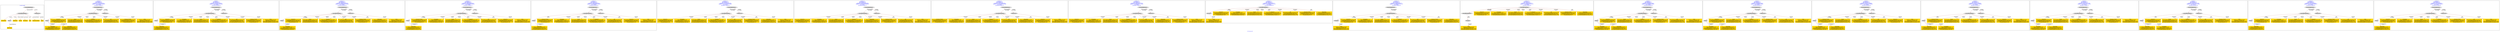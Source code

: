 digraph n0 {
fontcolor="blue"
remincross="true"
label="s22-s-moca.xml"
subgraph cluster_0 {
label="1-correct model"
n2[style="filled",color="white",fillcolor="lightgray",label="CulturalHeritageObject1"];
n3[shape="plaintext",style="filled",fillcolor="gold",label="creationDate"];
n4[style="filled",color="white",fillcolor="lightgray",label="Person1"];
n5[shape="plaintext",style="filled",fillcolor="gold",label="Dimensions"];
n6[shape="plaintext",style="filled",fillcolor="gold",label="Process"];
n7[shape="plaintext",style="filled",fillcolor="gold",label="Provenance"];
n8[shape="plaintext",style="filled",fillcolor="gold",label="title"];
n9[shape="plaintext",style="filled",fillcolor="gold",label="Assension_Number"];
n10[shape="plaintext",style="filled",fillcolor="gold",label="Artist_Name"];
n11[style="filled",color="white",fillcolor="lightgray",label="EuropeanaAggregation1"];
n12[style="filled",color="white",fillcolor="lightgray",label="WebResource1"];
n13[shape="plaintext",style="filled",fillcolor="gold",label="image"];
}
subgraph cluster_1 {
label="candidate 0\nlink coherence:1.0\nnode coherence:1.0\nconfidence:0.5175426943441012\nmapping score:0.6100142314480337\ncost:10.99964\n-precision:0.73-recall:0.73"
n15[style="filled",color="white",fillcolor="lightgray",label="CulturalHeritageObject1"];
n16[style="filled",color="white",fillcolor="lightgray",label="Person1"];
n17[style="filled",color="white",fillcolor="lightgray",label="EuropeanaAggregation1"];
n18[style="filled",color="white",fillcolor="lightgray",label="WebResource1"];
n19[shape="plaintext",style="filled",fillcolor="gold",label="Provenance\n[CulturalHeritageObject,provenance,0.402]\n[CulturalHeritageObject,title,0.266]\n[CulturalHeritageObject,description,0.189]\n[Concept,prefLabel,0.143]"];
n20[shape="plaintext",style="filled",fillcolor="gold",label="Process\n[CulturalHeritageObject,medium,0.742]\n[CulturalHeritageObject,description,0.14]\n[Person,biographicalInformation,0.063]\n[CulturalHeritageObject,provenance,0.055]"];
n21[shape="plaintext",style="filled",fillcolor="gold",label="Dimensions\n[CulturalHeritageObject,extent,0.694]\n[CulturalHeritageObject,accessionNumber,0.136]\n[CulturalHeritageObject,description,0.101]\n[CulturalHeritageObject,medium,0.07]"];
n22[shape="plaintext",style="filled",fillcolor="gold",label="creationDate\n[Person,dateOfDeath,0.46]\n[CulturalHeritageObject,created,0.362]\n[CulturalHeritageObject,provenance,0.119]\n[CulturalHeritageObject,title,0.059]"];
n23[shape="plaintext",style="filled",fillcolor="gold",label="title\n[CulturalHeritageObject,description,0.417]\n[CulturalHeritageObject,title,0.309]\n[Person,biographicalInformation,0.181]\n[CulturalHeritageObject,provenance,0.093]"];
n24[shape="plaintext",style="filled",fillcolor="gold",label="Artist_Name\n[Person,nameOfThePerson,0.419]\n[CulturalHeritageObject,description,0.229]\n[CulturalHeritageObject,title,0.189]\n[CulturalHeritageObject,provenance,0.163]"];
n25[shape="plaintext",style="filled",fillcolor="gold",label="image\n[WebResource,classLink,0.583]\n[Document,classLink,0.329]\n[CulturalHeritageObject,provenance,0.045]\n[CulturalHeritageObject,description,0.042]"];
n26[shape="plaintext",style="filled",fillcolor="gold",label="Assension_Number\n[CulturalHeritageObject,provenance,0.424]\n[CulturalHeritageObject,title,0.236]\n[CulturalHeritageObject,description,0.19]\n[Concept,prefLabel,0.15]"];
}
subgraph cluster_2 {
label="candidate 1\nlink coherence:1.0\nnode coherence:1.0\nconfidence:0.5053564674368412\nmapping score:0.6059521558122803\ncost:10.99964\n-precision:0.82-recall:0.82"
n28[style="filled",color="white",fillcolor="lightgray",label="CulturalHeritageObject1"];
n29[style="filled",color="white",fillcolor="lightgray",label="Person1"];
n30[style="filled",color="white",fillcolor="lightgray",label="EuropeanaAggregation1"];
n31[style="filled",color="white",fillcolor="lightgray",label="WebResource1"];
n32[shape="plaintext",style="filled",fillcolor="gold",label="Provenance\n[CulturalHeritageObject,provenance,0.402]\n[CulturalHeritageObject,title,0.266]\n[CulturalHeritageObject,description,0.189]\n[Concept,prefLabel,0.143]"];
n33[shape="plaintext",style="filled",fillcolor="gold",label="creationDate\n[Person,dateOfDeath,0.46]\n[CulturalHeritageObject,created,0.362]\n[CulturalHeritageObject,provenance,0.119]\n[CulturalHeritageObject,title,0.059]"];
n34[shape="plaintext",style="filled",fillcolor="gold",label="Process\n[CulturalHeritageObject,medium,0.742]\n[CulturalHeritageObject,description,0.14]\n[Person,biographicalInformation,0.063]\n[CulturalHeritageObject,provenance,0.055]"];
n35[shape="plaintext",style="filled",fillcolor="gold",label="Dimensions\n[CulturalHeritageObject,extent,0.694]\n[CulturalHeritageObject,accessionNumber,0.136]\n[CulturalHeritageObject,description,0.101]\n[CulturalHeritageObject,medium,0.07]"];
n36[shape="plaintext",style="filled",fillcolor="gold",label="title\n[CulturalHeritageObject,description,0.417]\n[CulturalHeritageObject,title,0.309]\n[Person,biographicalInformation,0.181]\n[CulturalHeritageObject,provenance,0.093]"];
n37[shape="plaintext",style="filled",fillcolor="gold",label="Artist_Name\n[Person,nameOfThePerson,0.419]\n[CulturalHeritageObject,description,0.229]\n[CulturalHeritageObject,title,0.189]\n[CulturalHeritageObject,provenance,0.163]"];
n38[shape="plaintext",style="filled",fillcolor="gold",label="image\n[WebResource,classLink,0.583]\n[Document,classLink,0.329]\n[CulturalHeritageObject,provenance,0.045]\n[CulturalHeritageObject,description,0.042]"];
n39[shape="plaintext",style="filled",fillcolor="gold",label="Assension_Number\n[CulturalHeritageObject,provenance,0.424]\n[CulturalHeritageObject,title,0.236]\n[CulturalHeritageObject,description,0.19]\n[Concept,prefLabel,0.15]"];
}
subgraph cluster_3 {
label="candidate 10\nlink coherence:1.0\nnode coherence:1.0\nconfidence:0.4888058798292859\nmapping score:0.6004352932764286\ncost:10.99964\n-precision:0.64-recall:0.64"
n41[style="filled",color="white",fillcolor="lightgray",label="CulturalHeritageObject1"];
n42[style="filled",color="white",fillcolor="lightgray",label="Person1"];
n43[style="filled",color="white",fillcolor="lightgray",label="EuropeanaAggregation1"];
n44[style="filled",color="white",fillcolor="lightgray",label="WebResource1"];
n45[shape="plaintext",style="filled",fillcolor="gold",label="Provenance\n[CulturalHeritageObject,provenance,0.402]\n[CulturalHeritageObject,title,0.266]\n[CulturalHeritageObject,description,0.189]\n[Concept,prefLabel,0.143]"];
n46[shape="plaintext",style="filled",fillcolor="gold",label="Process\n[CulturalHeritageObject,medium,0.742]\n[CulturalHeritageObject,description,0.14]\n[Person,biographicalInformation,0.063]\n[CulturalHeritageObject,provenance,0.055]"];
n47[shape="plaintext",style="filled",fillcolor="gold",label="Dimensions\n[CulturalHeritageObject,extent,0.694]\n[CulturalHeritageObject,accessionNumber,0.136]\n[CulturalHeritageObject,description,0.101]\n[CulturalHeritageObject,medium,0.07]"];
n48[shape="plaintext",style="filled",fillcolor="gold",label="creationDate\n[Person,dateOfDeath,0.46]\n[CulturalHeritageObject,created,0.362]\n[CulturalHeritageObject,provenance,0.119]\n[CulturalHeritageObject,title,0.059]"];
n49[shape="plaintext",style="filled",fillcolor="gold",label="title\n[CulturalHeritageObject,description,0.417]\n[CulturalHeritageObject,title,0.309]\n[Person,biographicalInformation,0.181]\n[CulturalHeritageObject,provenance,0.093]"];
n50[shape="plaintext",style="filled",fillcolor="gold",label="image\n[WebResource,classLink,0.583]\n[Document,classLink,0.329]\n[CulturalHeritageObject,provenance,0.045]\n[CulturalHeritageObject,description,0.042]"];
n51[shape="plaintext",style="filled",fillcolor="gold",label="Assension_Number\n[CulturalHeritageObject,provenance,0.424]\n[CulturalHeritageObject,title,0.236]\n[CulturalHeritageObject,description,0.19]\n[Concept,prefLabel,0.15]"];
n52[shape="plaintext",style="filled",fillcolor="gold",label="Artist_Name\n[Person,nameOfThePerson,0.419]\n[CulturalHeritageObject,description,0.229]\n[CulturalHeritageObject,title,0.189]\n[CulturalHeritageObject,provenance,0.163]"];
}
subgraph cluster_4 {
label="candidate 11\nlink coherence:1.0\nnode coherence:1.0\nconfidence:0.4883424903924324\nmapping score:0.6002808301308108\ncost:10.99964\n-precision:0.73-recall:0.73"
n54[style="filled",color="white",fillcolor="lightgray",label="CulturalHeritageObject1"];
n55[style="filled",color="white",fillcolor="lightgray",label="Person1"];
n56[style="filled",color="white",fillcolor="lightgray",label="EuropeanaAggregation1"];
n57[style="filled",color="white",fillcolor="lightgray",label="WebResource1"];
n58[shape="plaintext",style="filled",fillcolor="gold",label="Assension_Number\n[CulturalHeritageObject,provenance,0.424]\n[CulturalHeritageObject,title,0.236]\n[CulturalHeritageObject,description,0.19]\n[Concept,prefLabel,0.15]"];
n59[shape="plaintext",style="filled",fillcolor="gold",label="creationDate\n[Person,dateOfDeath,0.46]\n[CulturalHeritageObject,created,0.362]\n[CulturalHeritageObject,provenance,0.119]\n[CulturalHeritageObject,title,0.059]"];
n60[shape="plaintext",style="filled",fillcolor="gold",label="Process\n[CulturalHeritageObject,medium,0.742]\n[CulturalHeritageObject,description,0.14]\n[Person,biographicalInformation,0.063]\n[CulturalHeritageObject,provenance,0.055]"];
n61[shape="plaintext",style="filled",fillcolor="gold",label="Dimensions\n[CulturalHeritageObject,extent,0.694]\n[CulturalHeritageObject,accessionNumber,0.136]\n[CulturalHeritageObject,description,0.101]\n[CulturalHeritageObject,medium,0.07]"];
n62[shape="plaintext",style="filled",fillcolor="gold",label="title\n[CulturalHeritageObject,description,0.417]\n[CulturalHeritageObject,title,0.309]\n[Person,biographicalInformation,0.181]\n[CulturalHeritageObject,provenance,0.093]"];
n63[shape="plaintext",style="filled",fillcolor="gold",label="Artist_Name\n[Person,nameOfThePerson,0.419]\n[CulturalHeritageObject,description,0.229]\n[CulturalHeritageObject,title,0.189]\n[CulturalHeritageObject,provenance,0.163]"];
n64[shape="plaintext",style="filled",fillcolor="gold",label="image\n[WebResource,classLink,0.583]\n[Document,classLink,0.329]\n[CulturalHeritageObject,provenance,0.045]\n[CulturalHeritageObject,description,0.042]"];
n65[shape="plaintext",style="filled",fillcolor="gold",label="Provenance\n[CulturalHeritageObject,provenance,0.402]\n[CulturalHeritageObject,title,0.266]\n[CulturalHeritageObject,description,0.189]\n[Concept,prefLabel,0.143]"];
}
subgraph cluster_5 {
label="candidate 12\nlink coherence:1.0\nnode coherence:1.0\nconfidence:0.4883424903924324\nmapping score:0.6002808301308108\ncost:10.99978\n-precision:0.64-recall:0.64"
n67[style="filled",color="white",fillcolor="lightgray",label="CulturalHeritageObject1"];
n68[style="filled",color="white",fillcolor="lightgray",label="Person2"];
n69[style="filled",color="white",fillcolor="lightgray",label="EuropeanaAggregation1"];
n70[style="filled",color="white",fillcolor="lightgray",label="WebResource1"];
n71[shape="plaintext",style="filled",fillcolor="gold",label="Assension_Number\n[CulturalHeritageObject,provenance,0.424]\n[CulturalHeritageObject,title,0.236]\n[CulturalHeritageObject,description,0.19]\n[Concept,prefLabel,0.15]"];
n72[shape="plaintext",style="filled",fillcolor="gold",label="creationDate\n[Person,dateOfDeath,0.46]\n[CulturalHeritageObject,created,0.362]\n[CulturalHeritageObject,provenance,0.119]\n[CulturalHeritageObject,title,0.059]"];
n73[shape="plaintext",style="filled",fillcolor="gold",label="Artist_Name\n[Person,nameOfThePerson,0.419]\n[CulturalHeritageObject,description,0.229]\n[CulturalHeritageObject,title,0.189]\n[CulturalHeritageObject,provenance,0.163]"];
n74[shape="plaintext",style="filled",fillcolor="gold",label="Process\n[CulturalHeritageObject,medium,0.742]\n[CulturalHeritageObject,description,0.14]\n[Person,biographicalInformation,0.063]\n[CulturalHeritageObject,provenance,0.055]"];
n75[shape="plaintext",style="filled",fillcolor="gold",label="Dimensions\n[CulturalHeritageObject,extent,0.694]\n[CulturalHeritageObject,accessionNumber,0.136]\n[CulturalHeritageObject,description,0.101]\n[CulturalHeritageObject,medium,0.07]"];
n76[shape="plaintext",style="filled",fillcolor="gold",label="title\n[CulturalHeritageObject,description,0.417]\n[CulturalHeritageObject,title,0.309]\n[Person,biographicalInformation,0.181]\n[CulturalHeritageObject,provenance,0.093]"];
n77[shape="plaintext",style="filled",fillcolor="gold",label="image\n[WebResource,classLink,0.583]\n[Document,classLink,0.329]\n[CulturalHeritageObject,provenance,0.045]\n[CulturalHeritageObject,description,0.042]"];
n78[shape="plaintext",style="filled",fillcolor="gold",label="Provenance\n[CulturalHeritageObject,provenance,0.402]\n[CulturalHeritageObject,title,0.266]\n[CulturalHeritageObject,description,0.189]\n[Concept,prefLabel,0.143]"];
}
subgraph cluster_6 {
label="candidate 13\nlink coherence:1.0\nnode coherence:1.0\nconfidence:0.4766196529220259\nmapping score:0.6172065509740087\ncost:9.99978\n-precision:0.7-recall:0.64"
n80[style="filled",color="white",fillcolor="lightgray",label="EuropeanaAggregation1"];
n81[style="filled",color="white",fillcolor="lightgray",label="CulturalHeritageObject1"];
n82[style="filled",color="white",fillcolor="lightgray",label="WebResource1"];
n83[shape="plaintext",style="filled",fillcolor="gold",label="Provenance\n[CulturalHeritageObject,provenance,0.402]\n[CulturalHeritageObject,title,0.266]\n[CulturalHeritageObject,description,0.189]\n[Concept,prefLabel,0.143]"];
n84[shape="plaintext",style="filled",fillcolor="gold",label="creationDate\n[Person,dateOfDeath,0.46]\n[CulturalHeritageObject,created,0.362]\n[CulturalHeritageObject,provenance,0.119]\n[CulturalHeritageObject,title,0.059]"];
n85[shape="plaintext",style="filled",fillcolor="gold",label="Process\n[CulturalHeritageObject,medium,0.742]\n[CulturalHeritageObject,description,0.14]\n[Person,biographicalInformation,0.063]\n[CulturalHeritageObject,provenance,0.055]"];
n86[shape="plaintext",style="filled",fillcolor="gold",label="Dimensions\n[CulturalHeritageObject,extent,0.694]\n[CulturalHeritageObject,accessionNumber,0.136]\n[CulturalHeritageObject,description,0.101]\n[CulturalHeritageObject,medium,0.07]"];
n87[shape="plaintext",style="filled",fillcolor="gold",label="title\n[CulturalHeritageObject,description,0.417]\n[CulturalHeritageObject,title,0.309]\n[Person,biographicalInformation,0.181]\n[CulturalHeritageObject,provenance,0.093]"];
n88[shape="plaintext",style="filled",fillcolor="gold",label="image\n[WebResource,classLink,0.583]\n[Document,classLink,0.329]\n[CulturalHeritageObject,provenance,0.045]\n[CulturalHeritageObject,description,0.042]"];
n89[shape="plaintext",style="filled",fillcolor="gold",label="Assension_Number\n[CulturalHeritageObject,provenance,0.424]\n[CulturalHeritageObject,title,0.236]\n[CulturalHeritageObject,description,0.19]\n[Concept,prefLabel,0.15]"];
n90[shape="plaintext",style="filled",fillcolor="gold",label="Artist_Name\n[Person,nameOfThePerson,0.419]\n[CulturalHeritageObject,description,0.229]\n[CulturalHeritageObject,title,0.189]\n[CulturalHeritageObject,provenance,0.163]"];
}
subgraph cluster_7 {
label="candidate 14\nlink coherence:1.0\nnode coherence:1.0\nconfidence:0.46805358859550394\nmapping score:0.6143511961985013\ncost:9.99978\n-precision:0.8-recall:0.73"
n92[style="filled",color="white",fillcolor="lightgray",label="EuropeanaAggregation1"];
n93[style="filled",color="white",fillcolor="lightgray",label="CulturalHeritageObject1"];
n94[style="filled",color="white",fillcolor="lightgray",label="WebResource1"];
n95[shape="plaintext",style="filled",fillcolor="gold",label="Provenance\n[CulturalHeritageObject,provenance,0.402]\n[CulturalHeritageObject,title,0.266]\n[CulturalHeritageObject,description,0.189]\n[Concept,prefLabel,0.143]"];
n96[shape="plaintext",style="filled",fillcolor="gold",label="creationDate\n[Person,dateOfDeath,0.46]\n[CulturalHeritageObject,created,0.362]\n[CulturalHeritageObject,provenance,0.119]\n[CulturalHeritageObject,title,0.059]"];
n97[shape="plaintext",style="filled",fillcolor="gold",label="Process\n[CulturalHeritageObject,medium,0.742]\n[CulturalHeritageObject,description,0.14]\n[Person,biographicalInformation,0.063]\n[CulturalHeritageObject,provenance,0.055]"];
n98[shape="plaintext",style="filled",fillcolor="gold",label="Dimensions\n[CulturalHeritageObject,extent,0.694]\n[CulturalHeritageObject,accessionNumber,0.136]\n[CulturalHeritageObject,description,0.101]\n[CulturalHeritageObject,medium,0.07]"];
n99[shape="plaintext",style="filled",fillcolor="gold",label="Artist_Name\n[Person,nameOfThePerson,0.419]\n[CulturalHeritageObject,description,0.229]\n[CulturalHeritageObject,title,0.189]\n[CulturalHeritageObject,provenance,0.163]"];
n100[shape="plaintext",style="filled",fillcolor="gold",label="image\n[WebResource,classLink,0.583]\n[Document,classLink,0.329]\n[CulturalHeritageObject,provenance,0.045]\n[CulturalHeritageObject,description,0.042]"];
n101[shape="plaintext",style="filled",fillcolor="gold",label="Assension_Number\n[CulturalHeritageObject,provenance,0.424]\n[CulturalHeritageObject,title,0.236]\n[CulturalHeritageObject,description,0.19]\n[Concept,prefLabel,0.15]"];
n102[shape="plaintext",style="filled",fillcolor="gold",label="title\n[CulturalHeritageObject,description,0.417]\n[CulturalHeritageObject,title,0.309]\n[Person,biographicalInformation,0.181]\n[CulturalHeritageObject,provenance,0.093]"];
}
subgraph cluster_8 {
label="candidate 15\nlink coherence:1.0\nnode coherence:1.0\nconfidence:0.4563750346021006\nmapping score:0.6104583448673669\ncost:9.99978\n-precision:0.6-recall:0.55"
n104[style="filled",color="white",fillcolor="lightgray",label="EuropeanaAggregation1"];
n105[style="filled",color="white",fillcolor="lightgray",label="CulturalHeritageObject1"];
n106[style="filled",color="white",fillcolor="lightgray",label="WebResource1"];
n107[shape="plaintext",style="filled",fillcolor="gold",label="Assension_Number\n[CulturalHeritageObject,provenance,0.424]\n[CulturalHeritageObject,title,0.236]\n[CulturalHeritageObject,description,0.19]\n[Concept,prefLabel,0.15]"];
n108[shape="plaintext",style="filled",fillcolor="gold",label="creationDate\n[Person,dateOfDeath,0.46]\n[CulturalHeritageObject,created,0.362]\n[CulturalHeritageObject,provenance,0.119]\n[CulturalHeritageObject,title,0.059]"];
n109[shape="plaintext",style="filled",fillcolor="gold",label="Process\n[CulturalHeritageObject,medium,0.742]\n[CulturalHeritageObject,description,0.14]\n[Person,biographicalInformation,0.063]\n[CulturalHeritageObject,provenance,0.055]"];
n110[shape="plaintext",style="filled",fillcolor="gold",label="Dimensions\n[CulturalHeritageObject,extent,0.694]\n[CulturalHeritageObject,accessionNumber,0.136]\n[CulturalHeritageObject,description,0.101]\n[CulturalHeritageObject,medium,0.07]"];
n111[shape="plaintext",style="filled",fillcolor="gold",label="title\n[CulturalHeritageObject,description,0.417]\n[CulturalHeritageObject,title,0.309]\n[Person,biographicalInformation,0.181]\n[CulturalHeritageObject,provenance,0.093]"];
n112[shape="plaintext",style="filled",fillcolor="gold",label="image\n[WebResource,classLink,0.583]\n[Document,classLink,0.329]\n[CulturalHeritageObject,provenance,0.045]\n[CulturalHeritageObject,description,0.042]"];
n113[shape="plaintext",style="filled",fillcolor="gold",label="Artist_Name\n[Person,nameOfThePerson,0.419]\n[CulturalHeritageObject,description,0.229]\n[CulturalHeritageObject,title,0.189]\n[CulturalHeritageObject,provenance,0.163]"];
n114[shape="plaintext",style="filled",fillcolor="gold",label="Provenance\n[CulturalHeritageObject,provenance,0.402]\n[CulturalHeritageObject,title,0.266]\n[CulturalHeritageObject,description,0.189]\n[Concept,prefLabel,0.143]"];
}
subgraph cluster_9 {
label="candidate 16\nlink coherence:1.0\nnode coherence:1.0\nconfidence:0.44987585351970283\nmapping score:0.6082919511732343\ncost:9.99978\n-precision:0.7-recall:0.64"
n116[style="filled",color="white",fillcolor="lightgray",label="EuropeanaAggregation1"];
n117[style="filled",color="white",fillcolor="lightgray",label="CulturalHeritageObject1"];
n118[style="filled",color="white",fillcolor="lightgray",label="WebResource1"];
n119[shape="plaintext",style="filled",fillcolor="gold",label="Provenance\n[CulturalHeritageObject,provenance,0.402]\n[CulturalHeritageObject,title,0.266]\n[CulturalHeritageObject,description,0.189]\n[Concept,prefLabel,0.143]"];
n120[shape="plaintext",style="filled",fillcolor="gold",label="creationDate\n[Person,dateOfDeath,0.46]\n[CulturalHeritageObject,created,0.362]\n[CulturalHeritageObject,provenance,0.119]\n[CulturalHeritageObject,title,0.059]"];
n121[shape="plaintext",style="filled",fillcolor="gold",label="Process\n[CulturalHeritageObject,medium,0.742]\n[CulturalHeritageObject,description,0.14]\n[Person,biographicalInformation,0.063]\n[CulturalHeritageObject,provenance,0.055]"];
n122[shape="plaintext",style="filled",fillcolor="gold",label="Dimensions\n[CulturalHeritageObject,extent,0.694]\n[CulturalHeritageObject,accessionNumber,0.136]\n[CulturalHeritageObject,description,0.101]\n[CulturalHeritageObject,medium,0.07]"];
n123[shape="plaintext",style="filled",fillcolor="gold",label="title\n[CulturalHeritageObject,description,0.417]\n[CulturalHeritageObject,title,0.309]\n[Person,biographicalInformation,0.181]\n[CulturalHeritageObject,provenance,0.093]"];
n124[shape="plaintext",style="filled",fillcolor="gold",label="image\n[WebResource,classLink,0.583]\n[Document,classLink,0.329]\n[CulturalHeritageObject,provenance,0.045]\n[CulturalHeritageObject,description,0.042]"];
n125[shape="plaintext",style="filled",fillcolor="gold",label="Artist_Name\n[Person,nameOfThePerson,0.419]\n[CulturalHeritageObject,description,0.229]\n[CulturalHeritageObject,title,0.189]\n[CulturalHeritageObject,provenance,0.163]"];
n126[shape="plaintext",style="filled",fillcolor="gold",label="Assension_Number\n[CulturalHeritageObject,provenance,0.424]\n[CulturalHeritageObject,title,0.236]\n[CulturalHeritageObject,description,0.19]\n[Concept,prefLabel,0.15]"];
}
subgraph cluster_10 {
label="candidate 17\nlink coherence:1.0\nnode coherence:1.0\nconfidence:0.4448449355364727\nmapping score:0.6066149785121576\ncost:8.99998\n-precision:0.44-recall:0.36"
n128[style="filled",color="white",fillcolor="lightgray",label="CulturalHeritageObject1"];
n129[style="filled",color="white",fillcolor="lightgray",label="Document1"];
n130[shape="plaintext",style="filled",fillcolor="gold",label="Provenance\n[CulturalHeritageObject,provenance,0.402]\n[CulturalHeritageObject,title,0.266]\n[CulturalHeritageObject,description,0.189]\n[Concept,prefLabel,0.143]"];
n131[shape="plaintext",style="filled",fillcolor="gold",label="creationDate\n[Person,dateOfDeath,0.46]\n[CulturalHeritageObject,created,0.362]\n[CulturalHeritageObject,provenance,0.119]\n[CulturalHeritageObject,title,0.059]"];
n132[shape="plaintext",style="filled",fillcolor="gold",label="Process\n[CulturalHeritageObject,medium,0.742]\n[CulturalHeritageObject,description,0.14]\n[Person,biographicalInformation,0.063]\n[CulturalHeritageObject,provenance,0.055]"];
n133[shape="plaintext",style="filled",fillcolor="gold",label="Dimensions\n[CulturalHeritageObject,extent,0.694]\n[CulturalHeritageObject,accessionNumber,0.136]\n[CulturalHeritageObject,description,0.101]\n[CulturalHeritageObject,medium,0.07]"];
n134[shape="plaintext",style="filled",fillcolor="gold",label="title\n[CulturalHeritageObject,description,0.417]\n[CulturalHeritageObject,title,0.309]\n[Person,biographicalInformation,0.181]\n[CulturalHeritageObject,provenance,0.093]"];
n135[shape="plaintext",style="filled",fillcolor="gold",label="image\n[WebResource,classLink,0.583]\n[Document,classLink,0.329]\n[CulturalHeritageObject,provenance,0.045]\n[CulturalHeritageObject,description,0.042]"];
n136[shape="plaintext",style="filled",fillcolor="gold",label="Assension_Number\n[CulturalHeritageObject,provenance,0.424]\n[CulturalHeritageObject,title,0.236]\n[CulturalHeritageObject,description,0.19]\n[Concept,prefLabel,0.15]"];
n137[shape="plaintext",style="filled",fillcolor="gold",label="Artist_Name\n[Person,nameOfThePerson,0.419]\n[CulturalHeritageObject,description,0.229]\n[CulturalHeritageObject,title,0.189]\n[CulturalHeritageObject,provenance,0.163]"];
}
subgraph cluster_11 {
label="candidate 18\nlink coherence:1.0\nnode coherence:1.0\nconfidence:0.4448449355364727\nmapping score:0.6066149785121576\ncost:9.99987\n-precision:0.5-recall:0.45"
n139[style="filled",color="white",fillcolor="lightgray",label="CulturalHeritageObject1"];
n140[style="filled",color="white",fillcolor="lightgray",label="Document1"];
n141[style="filled",color="white",fillcolor="lightgray",label="EuropeanaAggregation1"];
n142[shape="plaintext",style="filled",fillcolor="gold",label="Provenance\n[CulturalHeritageObject,provenance,0.402]\n[CulturalHeritageObject,title,0.266]\n[CulturalHeritageObject,description,0.189]\n[Concept,prefLabel,0.143]"];
n143[shape="plaintext",style="filled",fillcolor="gold",label="creationDate\n[Person,dateOfDeath,0.46]\n[CulturalHeritageObject,created,0.362]\n[CulturalHeritageObject,provenance,0.119]\n[CulturalHeritageObject,title,0.059]"];
n144[shape="plaintext",style="filled",fillcolor="gold",label="Process\n[CulturalHeritageObject,medium,0.742]\n[CulturalHeritageObject,description,0.14]\n[Person,biographicalInformation,0.063]\n[CulturalHeritageObject,provenance,0.055]"];
n145[shape="plaintext",style="filled",fillcolor="gold",label="Dimensions\n[CulturalHeritageObject,extent,0.694]\n[CulturalHeritageObject,accessionNumber,0.136]\n[CulturalHeritageObject,description,0.101]\n[CulturalHeritageObject,medium,0.07]"];
n146[shape="plaintext",style="filled",fillcolor="gold",label="title\n[CulturalHeritageObject,description,0.417]\n[CulturalHeritageObject,title,0.309]\n[Person,biographicalInformation,0.181]\n[CulturalHeritageObject,provenance,0.093]"];
n147[shape="plaintext",style="filled",fillcolor="gold",label="image\n[WebResource,classLink,0.583]\n[Document,classLink,0.329]\n[CulturalHeritageObject,provenance,0.045]\n[CulturalHeritageObject,description,0.042]"];
n148[shape="plaintext",style="filled",fillcolor="gold",label="Assension_Number\n[CulturalHeritageObject,provenance,0.424]\n[CulturalHeritageObject,title,0.236]\n[CulturalHeritageObject,description,0.19]\n[Concept,prefLabel,0.15]"];
n149[shape="plaintext",style="filled",fillcolor="gold",label="Artist_Name\n[Person,nameOfThePerson,0.419]\n[CulturalHeritageObject,description,0.229]\n[CulturalHeritageObject,title,0.189]\n[CulturalHeritageObject,provenance,0.163]"];
}
subgraph cluster_12 {
label="candidate 19\nlink coherence:1.0\nnode coherence:1.0\nconfidence:0.4448449355364727\nmapping score:0.6066149785121576\ncost:9.99999\n-precision:0.4-recall:0.36"
n151[style="filled",color="white",fillcolor="lightgray",label="CulturalHeritageObject1"];
n152[style="filled",color="white",fillcolor="lightgray",label="CulturalHeritageObject2"];
n153[style="filled",color="white",fillcolor="lightgray",label="Document2"];
n154[shape="plaintext",style="filled",fillcolor="gold",label="Provenance\n[CulturalHeritageObject,provenance,0.402]\n[CulturalHeritageObject,title,0.266]\n[CulturalHeritageObject,description,0.189]\n[Concept,prefLabel,0.143]"];
n155[shape="plaintext",style="filled",fillcolor="gold",label="creationDate\n[Person,dateOfDeath,0.46]\n[CulturalHeritageObject,created,0.362]\n[CulturalHeritageObject,provenance,0.119]\n[CulturalHeritageObject,title,0.059]"];
n156[shape="plaintext",style="filled",fillcolor="gold",label="image\n[WebResource,classLink,0.583]\n[Document,classLink,0.329]\n[CulturalHeritageObject,provenance,0.045]\n[CulturalHeritageObject,description,0.042]"];
n157[shape="plaintext",style="filled",fillcolor="gold",label="Process\n[CulturalHeritageObject,medium,0.742]\n[CulturalHeritageObject,description,0.14]\n[Person,biographicalInformation,0.063]\n[CulturalHeritageObject,provenance,0.055]"];
n158[shape="plaintext",style="filled",fillcolor="gold",label="Dimensions\n[CulturalHeritageObject,extent,0.694]\n[CulturalHeritageObject,accessionNumber,0.136]\n[CulturalHeritageObject,description,0.101]\n[CulturalHeritageObject,medium,0.07]"];
n159[shape="plaintext",style="filled",fillcolor="gold",label="title\n[CulturalHeritageObject,description,0.417]\n[CulturalHeritageObject,title,0.309]\n[Person,biographicalInformation,0.181]\n[CulturalHeritageObject,provenance,0.093]"];
n160[shape="plaintext",style="filled",fillcolor="gold",label="Assension_Number\n[CulturalHeritageObject,provenance,0.424]\n[CulturalHeritageObject,title,0.236]\n[CulturalHeritageObject,description,0.19]\n[Concept,prefLabel,0.15]"];
n161[shape="plaintext",style="filled",fillcolor="gold",label="Artist_Name\n[Person,nameOfThePerson,0.419]\n[CulturalHeritageObject,description,0.229]\n[CulturalHeritageObject,title,0.189]\n[CulturalHeritageObject,provenance,0.163]"];
}
subgraph cluster_13 {
label="candidate 2\nlink coherence:1.0\nnode coherence:1.0\nconfidence:0.503969851751481\nmapping score:0.605489950583827\ncost:10.99964\n-precision:0.82-recall:0.82"
n163[style="filled",color="white",fillcolor="lightgray",label="CulturalHeritageObject1"];
n164[style="filled",color="white",fillcolor="lightgray",label="Person1"];
n165[style="filled",color="white",fillcolor="lightgray",label="EuropeanaAggregation1"];
n166[style="filled",color="white",fillcolor="lightgray",label="WebResource1"];
n167[shape="plaintext",style="filled",fillcolor="gold",label="Provenance\n[CulturalHeritageObject,provenance,0.402]\n[CulturalHeritageObject,title,0.266]\n[CulturalHeritageObject,description,0.189]\n[Concept,prefLabel,0.143]"];
n168[shape="plaintext",style="filled",fillcolor="gold",label="Process\n[CulturalHeritageObject,medium,0.742]\n[CulturalHeritageObject,description,0.14]\n[Person,biographicalInformation,0.063]\n[CulturalHeritageObject,provenance,0.055]"];
n169[shape="plaintext",style="filled",fillcolor="gold",label="Dimensions\n[CulturalHeritageObject,extent,0.694]\n[CulturalHeritageObject,accessionNumber,0.136]\n[CulturalHeritageObject,description,0.101]\n[CulturalHeritageObject,medium,0.07]"];
n170[shape="plaintext",style="filled",fillcolor="gold",label="creationDate\n[Person,dateOfDeath,0.46]\n[CulturalHeritageObject,created,0.362]\n[CulturalHeritageObject,provenance,0.119]\n[CulturalHeritageObject,title,0.059]"];
n171[shape="plaintext",style="filled",fillcolor="gold",label="Artist_Name\n[Person,nameOfThePerson,0.419]\n[CulturalHeritageObject,description,0.229]\n[CulturalHeritageObject,title,0.189]\n[CulturalHeritageObject,provenance,0.163]"];
n172[shape="plaintext",style="filled",fillcolor="gold",label="image\n[WebResource,classLink,0.583]\n[Document,classLink,0.329]\n[CulturalHeritageObject,provenance,0.045]\n[CulturalHeritageObject,description,0.042]"];
n173[shape="plaintext",style="filled",fillcolor="gold",label="Assension_Number\n[CulturalHeritageObject,provenance,0.424]\n[CulturalHeritageObject,title,0.236]\n[CulturalHeritageObject,description,0.19]\n[Concept,prefLabel,0.15]"];
n174[shape="plaintext",style="filled",fillcolor="gold",label="title\n[CulturalHeritageObject,description,0.417]\n[CulturalHeritageObject,title,0.309]\n[Person,biographicalInformation,0.181]\n[CulturalHeritageObject,provenance,0.093]"];
}
subgraph cluster_14 {
label="candidate 3\nlink coherence:1.0\nnode coherence:1.0\nconfidence:0.503969851751481\nmapping score:0.605489950583827\ncost:10.99974\n-precision:0.82-recall:0.82"
n176[style="filled",color="white",fillcolor="lightgray",label="CulturalHeritageObject1"];
n177[style="filled",color="white",fillcolor="lightgray",label="Person1"];
n178[style="filled",color="white",fillcolor="lightgray",label="EuropeanaAggregation1"];
n179[style="filled",color="white",fillcolor="lightgray",label="WebResource2"];
n180[shape="plaintext",style="filled",fillcolor="gold",label="Provenance\n[CulturalHeritageObject,provenance,0.402]\n[CulturalHeritageObject,title,0.266]\n[CulturalHeritageObject,description,0.189]\n[Concept,prefLabel,0.143]"];
n181[shape="plaintext",style="filled",fillcolor="gold",label="Process\n[CulturalHeritageObject,medium,0.742]\n[CulturalHeritageObject,description,0.14]\n[Person,biographicalInformation,0.063]\n[CulturalHeritageObject,provenance,0.055]"];
n182[shape="plaintext",style="filled",fillcolor="gold",label="image\n[WebResource,classLink,0.583]\n[Document,classLink,0.329]\n[CulturalHeritageObject,provenance,0.045]\n[CulturalHeritageObject,description,0.042]"];
n183[shape="plaintext",style="filled",fillcolor="gold",label="Dimensions\n[CulturalHeritageObject,extent,0.694]\n[CulturalHeritageObject,accessionNumber,0.136]\n[CulturalHeritageObject,description,0.101]\n[CulturalHeritageObject,medium,0.07]"];
n184[shape="plaintext",style="filled",fillcolor="gold",label="creationDate\n[Person,dateOfDeath,0.46]\n[CulturalHeritageObject,created,0.362]\n[CulturalHeritageObject,provenance,0.119]\n[CulturalHeritageObject,title,0.059]"];
n185[shape="plaintext",style="filled",fillcolor="gold",label="Artist_Name\n[Person,nameOfThePerson,0.419]\n[CulturalHeritageObject,description,0.229]\n[CulturalHeritageObject,title,0.189]\n[CulturalHeritageObject,provenance,0.163]"];
n186[shape="plaintext",style="filled",fillcolor="gold",label="Assension_Number\n[CulturalHeritageObject,provenance,0.424]\n[CulturalHeritageObject,title,0.236]\n[CulturalHeritageObject,description,0.19]\n[Concept,prefLabel,0.15]"];
n187[shape="plaintext",style="filled",fillcolor="gold",label="title\n[CulturalHeritageObject,description,0.417]\n[CulturalHeritageObject,title,0.309]\n[Person,biographicalInformation,0.181]\n[CulturalHeritageObject,provenance,0.093]"];
}
subgraph cluster_15 {
label="candidate 4\nlink coherence:1.0\nnode coherence:1.0\nconfidence:0.5005287172996924\nmapping score:0.6043429057665641\ncost:10.99964\n-precision:0.64-recall:0.64"
n189[style="filled",color="white",fillcolor="lightgray",label="CulturalHeritageObject1"];
n190[style="filled",color="white",fillcolor="lightgray",label="Person1"];
n191[style="filled",color="white",fillcolor="lightgray",label="EuropeanaAggregation1"];
n192[style="filled",color="white",fillcolor="lightgray",label="WebResource1"];
n193[shape="plaintext",style="filled",fillcolor="gold",label="Assension_Number\n[CulturalHeritageObject,provenance,0.424]\n[CulturalHeritageObject,title,0.236]\n[CulturalHeritageObject,description,0.19]\n[Concept,prefLabel,0.15]"];
n194[shape="plaintext",style="filled",fillcolor="gold",label="Process\n[CulturalHeritageObject,medium,0.742]\n[CulturalHeritageObject,description,0.14]\n[Person,biographicalInformation,0.063]\n[CulturalHeritageObject,provenance,0.055]"];
n195[shape="plaintext",style="filled",fillcolor="gold",label="Dimensions\n[CulturalHeritageObject,extent,0.694]\n[CulturalHeritageObject,accessionNumber,0.136]\n[CulturalHeritageObject,description,0.101]\n[CulturalHeritageObject,medium,0.07]"];
n196[shape="plaintext",style="filled",fillcolor="gold",label="creationDate\n[Person,dateOfDeath,0.46]\n[CulturalHeritageObject,created,0.362]\n[CulturalHeritageObject,provenance,0.119]\n[CulturalHeritageObject,title,0.059]"];
n197[shape="plaintext",style="filled",fillcolor="gold",label="title\n[CulturalHeritageObject,description,0.417]\n[CulturalHeritageObject,title,0.309]\n[Person,biographicalInformation,0.181]\n[CulturalHeritageObject,provenance,0.093]"];
n198[shape="plaintext",style="filled",fillcolor="gold",label="Artist_Name\n[Person,nameOfThePerson,0.419]\n[CulturalHeritageObject,description,0.229]\n[CulturalHeritageObject,title,0.189]\n[CulturalHeritageObject,provenance,0.163]"];
n199[shape="plaintext",style="filled",fillcolor="gold",label="image\n[WebResource,classLink,0.583]\n[Document,classLink,0.329]\n[CulturalHeritageObject,provenance,0.045]\n[CulturalHeritageObject,description,0.042]"];
n200[shape="plaintext",style="filled",fillcolor="gold",label="Provenance\n[CulturalHeritageObject,provenance,0.402]\n[CulturalHeritageObject,title,0.266]\n[CulturalHeritageObject,description,0.189]\n[Concept,prefLabel,0.143]"];
}
subgraph cluster_16 {
label="candidate 5\nlink coherence:1.0\nnode coherence:1.0\nconfidence:0.5005287172996924\nmapping score:0.6043429057665641\ncost:10.99978\n-precision:0.55-recall:0.55"
n202[style="filled",color="white",fillcolor="lightgray",label="CulturalHeritageObject1"];
n203[style="filled",color="white",fillcolor="lightgray",label="Person2"];
n204[style="filled",color="white",fillcolor="lightgray",label="EuropeanaAggregation1"];
n205[style="filled",color="white",fillcolor="lightgray",label="WebResource1"];
n206[shape="plaintext",style="filled",fillcolor="gold",label="Assension_Number\n[CulturalHeritageObject,provenance,0.424]\n[CulturalHeritageObject,title,0.236]\n[CulturalHeritageObject,description,0.19]\n[Concept,prefLabel,0.15]"];
n207[shape="plaintext",style="filled",fillcolor="gold",label="Artist_Name\n[Person,nameOfThePerson,0.419]\n[CulturalHeritageObject,description,0.229]\n[CulturalHeritageObject,title,0.189]\n[CulturalHeritageObject,provenance,0.163]"];
n208[shape="plaintext",style="filled",fillcolor="gold",label="Process\n[CulturalHeritageObject,medium,0.742]\n[CulturalHeritageObject,description,0.14]\n[Person,biographicalInformation,0.063]\n[CulturalHeritageObject,provenance,0.055]"];
n209[shape="plaintext",style="filled",fillcolor="gold",label="Dimensions\n[CulturalHeritageObject,extent,0.694]\n[CulturalHeritageObject,accessionNumber,0.136]\n[CulturalHeritageObject,description,0.101]\n[CulturalHeritageObject,medium,0.07]"];
n210[shape="plaintext",style="filled",fillcolor="gold",label="title\n[CulturalHeritageObject,description,0.417]\n[CulturalHeritageObject,title,0.309]\n[Person,biographicalInformation,0.181]\n[CulturalHeritageObject,provenance,0.093]"];
n211[shape="plaintext",style="filled",fillcolor="gold",label="creationDate\n[Person,dateOfDeath,0.46]\n[CulturalHeritageObject,created,0.362]\n[CulturalHeritageObject,provenance,0.119]\n[CulturalHeritageObject,title,0.059]"];
n212[shape="plaintext",style="filled",fillcolor="gold",label="image\n[WebResource,classLink,0.583]\n[Document,classLink,0.329]\n[CulturalHeritageObject,provenance,0.045]\n[CulturalHeritageObject,description,0.042]"];
n213[shape="plaintext",style="filled",fillcolor="gold",label="Provenance\n[CulturalHeritageObject,provenance,0.402]\n[CulturalHeritageObject,title,0.266]\n[CulturalHeritageObject,description,0.189]\n[Concept,prefLabel,0.143]"];
}
subgraph cluster_17 {
label="candidate 6\nlink coherence:1.0\nnode coherence:1.0\nconfidence:0.4940295362172946\nmapping score:0.6021765120724315\ncost:10.99964\n-precision:0.73-recall:0.73"
n215[style="filled",color="white",fillcolor="lightgray",label="CulturalHeritageObject1"];
n216[style="filled",color="white",fillcolor="lightgray",label="Person1"];
n217[style="filled",color="white",fillcolor="lightgray",label="EuropeanaAggregation1"];
n218[style="filled",color="white",fillcolor="lightgray",label="WebResource1"];
n219[shape="plaintext",style="filled",fillcolor="gold",label="Provenance\n[CulturalHeritageObject,provenance,0.402]\n[CulturalHeritageObject,title,0.266]\n[CulturalHeritageObject,description,0.189]\n[Concept,prefLabel,0.143]"];
n220[shape="plaintext",style="filled",fillcolor="gold",label="Process\n[CulturalHeritageObject,medium,0.742]\n[CulturalHeritageObject,description,0.14]\n[Person,biographicalInformation,0.063]\n[CulturalHeritageObject,provenance,0.055]"];
n221[shape="plaintext",style="filled",fillcolor="gold",label="Dimensions\n[CulturalHeritageObject,extent,0.694]\n[CulturalHeritageObject,accessionNumber,0.136]\n[CulturalHeritageObject,description,0.101]\n[CulturalHeritageObject,medium,0.07]"];
n222[shape="plaintext",style="filled",fillcolor="gold",label="creationDate\n[Person,dateOfDeath,0.46]\n[CulturalHeritageObject,created,0.362]\n[CulturalHeritageObject,provenance,0.119]\n[CulturalHeritageObject,title,0.059]"];
n223[shape="plaintext",style="filled",fillcolor="gold",label="title\n[CulturalHeritageObject,description,0.417]\n[CulturalHeritageObject,title,0.309]\n[Person,biographicalInformation,0.181]\n[CulturalHeritageObject,provenance,0.093]"];
n224[shape="plaintext",style="filled",fillcolor="gold",label="Artist_Name\n[Person,nameOfThePerson,0.419]\n[CulturalHeritageObject,description,0.229]\n[CulturalHeritageObject,title,0.189]\n[CulturalHeritageObject,provenance,0.163]"];
n225[shape="plaintext",style="filled",fillcolor="gold",label="image\n[WebResource,classLink,0.583]\n[Document,classLink,0.329]\n[CulturalHeritageObject,provenance,0.045]\n[CulturalHeritageObject,description,0.042]"];
n226[shape="plaintext",style="filled",fillcolor="gold",label="Assension_Number\n[CulturalHeritageObject,provenance,0.424]\n[CulturalHeritageObject,title,0.236]\n[CulturalHeritageObject,description,0.19]\n[Concept,prefLabel,0.15]"];
}
subgraph cluster_18 {
label="candidate 7\nlink coherence:1.0\nnode coherence:1.0\nconfidence:0.4940295362172946\nmapping score:0.6021765120724315\ncost:10.99978\n-precision:0.64-recall:0.64"
n228[style="filled",color="white",fillcolor="lightgray",label="CulturalHeritageObject1"];
n229[style="filled",color="white",fillcolor="lightgray",label="Person2"];
n230[style="filled",color="white",fillcolor="lightgray",label="EuropeanaAggregation1"];
n231[style="filled",color="white",fillcolor="lightgray",label="WebResource1"];
n232[shape="plaintext",style="filled",fillcolor="gold",label="Provenance\n[CulturalHeritageObject,provenance,0.402]\n[CulturalHeritageObject,title,0.266]\n[CulturalHeritageObject,description,0.189]\n[Concept,prefLabel,0.143]"];
n233[shape="plaintext",style="filled",fillcolor="gold",label="Artist_Name\n[Person,nameOfThePerson,0.419]\n[CulturalHeritageObject,description,0.229]\n[CulturalHeritageObject,title,0.189]\n[CulturalHeritageObject,provenance,0.163]"];
n234[shape="plaintext",style="filled",fillcolor="gold",label="Process\n[CulturalHeritageObject,medium,0.742]\n[CulturalHeritageObject,description,0.14]\n[Person,biographicalInformation,0.063]\n[CulturalHeritageObject,provenance,0.055]"];
n235[shape="plaintext",style="filled",fillcolor="gold",label="Dimensions\n[CulturalHeritageObject,extent,0.694]\n[CulturalHeritageObject,accessionNumber,0.136]\n[CulturalHeritageObject,description,0.101]\n[CulturalHeritageObject,medium,0.07]"];
n236[shape="plaintext",style="filled",fillcolor="gold",label="title\n[CulturalHeritageObject,description,0.417]\n[CulturalHeritageObject,title,0.309]\n[Person,biographicalInformation,0.181]\n[CulturalHeritageObject,provenance,0.093]"];
n237[shape="plaintext",style="filled",fillcolor="gold",label="creationDate\n[Person,dateOfDeath,0.46]\n[CulturalHeritageObject,created,0.362]\n[CulturalHeritageObject,provenance,0.119]\n[CulturalHeritageObject,title,0.059]"];
n238[shape="plaintext",style="filled",fillcolor="gold",label="image\n[WebResource,classLink,0.583]\n[Document,classLink,0.329]\n[CulturalHeritageObject,provenance,0.045]\n[CulturalHeritageObject,description,0.042]"];
n239[shape="plaintext",style="filled",fillcolor="gold",label="Assension_Number\n[CulturalHeritageObject,provenance,0.424]\n[CulturalHeritageObject,title,0.236]\n[CulturalHeritageObject,description,0.19]\n[Concept,prefLabel,0.15]"];
}
subgraph cluster_19 {
label="candidate 8\nlink coherence:1.0\nnode coherence:1.0\nconfidence:0.491783624844221\nmapping score:0.6014278749480737\ncost:10.99964\n-precision:0.91-recall:0.91"
n241[style="filled",color="white",fillcolor="lightgray",label="CulturalHeritageObject1"];
n242[style="filled",color="white",fillcolor="lightgray",label="Person1"];
n243[style="filled",color="white",fillcolor="lightgray",label="EuropeanaAggregation1"];
n244[style="filled",color="white",fillcolor="lightgray",label="WebResource1"];
n245[shape="plaintext",style="filled",fillcolor="gold",label="Provenance\n[CulturalHeritageObject,provenance,0.402]\n[CulturalHeritageObject,title,0.266]\n[CulturalHeritageObject,description,0.189]\n[Concept,prefLabel,0.143]"];
n246[shape="plaintext",style="filled",fillcolor="gold",label="creationDate\n[Person,dateOfDeath,0.46]\n[CulturalHeritageObject,created,0.362]\n[CulturalHeritageObject,provenance,0.119]\n[CulturalHeritageObject,title,0.059]"];
n247[shape="plaintext",style="filled",fillcolor="gold",label="Process\n[CulturalHeritageObject,medium,0.742]\n[CulturalHeritageObject,description,0.14]\n[Person,biographicalInformation,0.063]\n[CulturalHeritageObject,provenance,0.055]"];
n248[shape="plaintext",style="filled",fillcolor="gold",label="Dimensions\n[CulturalHeritageObject,extent,0.694]\n[CulturalHeritageObject,accessionNumber,0.136]\n[CulturalHeritageObject,description,0.101]\n[CulturalHeritageObject,medium,0.07]"];
n249[shape="plaintext",style="filled",fillcolor="gold",label="Artist_Name\n[Person,nameOfThePerson,0.419]\n[CulturalHeritageObject,description,0.229]\n[CulturalHeritageObject,title,0.189]\n[CulturalHeritageObject,provenance,0.163]"];
n250[shape="plaintext",style="filled",fillcolor="gold",label="image\n[WebResource,classLink,0.583]\n[Document,classLink,0.329]\n[CulturalHeritageObject,provenance,0.045]\n[CulturalHeritageObject,description,0.042]"];
n251[shape="plaintext",style="filled",fillcolor="gold",label="Assension_Number\n[CulturalHeritageObject,provenance,0.424]\n[CulturalHeritageObject,title,0.236]\n[CulturalHeritageObject,description,0.19]\n[Concept,prefLabel,0.15]"];
n252[shape="plaintext",style="filled",fillcolor="gold",label="title\n[CulturalHeritageObject,description,0.417]\n[CulturalHeritageObject,title,0.309]\n[Person,biographicalInformation,0.181]\n[CulturalHeritageObject,provenance,0.093]"];
}
subgraph cluster_20 {
label="candidate 9\nlink coherence:1.0\nnode coherence:1.0\nconfidence:0.491783624844221\nmapping score:0.6014278749480737\ncost:10.99974\n-precision:0.91-recall:0.91"
n254[style="filled",color="white",fillcolor="lightgray",label="CulturalHeritageObject1"];
n255[style="filled",color="white",fillcolor="lightgray",label="Person1"];
n256[style="filled",color="white",fillcolor="lightgray",label="EuropeanaAggregation1"];
n257[style="filled",color="white",fillcolor="lightgray",label="WebResource2"];
n258[shape="plaintext",style="filled",fillcolor="gold",label="Provenance\n[CulturalHeritageObject,provenance,0.402]\n[CulturalHeritageObject,title,0.266]\n[CulturalHeritageObject,description,0.189]\n[Concept,prefLabel,0.143]"];
n259[shape="plaintext",style="filled",fillcolor="gold",label="creationDate\n[Person,dateOfDeath,0.46]\n[CulturalHeritageObject,created,0.362]\n[CulturalHeritageObject,provenance,0.119]\n[CulturalHeritageObject,title,0.059]"];
n260[shape="plaintext",style="filled",fillcolor="gold",label="Process\n[CulturalHeritageObject,medium,0.742]\n[CulturalHeritageObject,description,0.14]\n[Person,biographicalInformation,0.063]\n[CulturalHeritageObject,provenance,0.055]"];
n261[shape="plaintext",style="filled",fillcolor="gold",label="image\n[WebResource,classLink,0.583]\n[Document,classLink,0.329]\n[CulturalHeritageObject,provenance,0.045]\n[CulturalHeritageObject,description,0.042]"];
n262[shape="plaintext",style="filled",fillcolor="gold",label="Dimensions\n[CulturalHeritageObject,extent,0.694]\n[CulturalHeritageObject,accessionNumber,0.136]\n[CulturalHeritageObject,description,0.101]\n[CulturalHeritageObject,medium,0.07]"];
n263[shape="plaintext",style="filled",fillcolor="gold",label="Artist_Name\n[Person,nameOfThePerson,0.419]\n[CulturalHeritageObject,description,0.229]\n[CulturalHeritageObject,title,0.189]\n[CulturalHeritageObject,provenance,0.163]"];
n264[shape="plaintext",style="filled",fillcolor="gold",label="Assension_Number\n[CulturalHeritageObject,provenance,0.424]\n[CulturalHeritageObject,title,0.236]\n[CulturalHeritageObject,description,0.19]\n[Concept,prefLabel,0.15]"];
n265[shape="plaintext",style="filled",fillcolor="gold",label="title\n[CulturalHeritageObject,description,0.417]\n[CulturalHeritageObject,title,0.309]\n[Person,biographicalInformation,0.181]\n[CulturalHeritageObject,provenance,0.093]"];
}
n2 -> n3[color="brown",fontcolor="black",label="created"]
n2 -> n4[color="brown",fontcolor="black",label="creator"]
n2 -> n5[color="brown",fontcolor="black",label="extent"]
n2 -> n6[color="brown",fontcolor="black",label="medium"]
n2 -> n7[color="brown",fontcolor="black",label="provenance"]
n2 -> n8[color="brown",fontcolor="black",label="title"]
n2 -> n9[color="brown",fontcolor="black",label="accessionNumber"]
n4 -> n10[color="brown",fontcolor="black",label="nameOfThePerson"]
n11 -> n2[color="brown",fontcolor="black",label="aggregatedCHO"]
n11 -> n12[color="brown",fontcolor="black",label="hasView"]
n12 -> n13[color="brown",fontcolor="black",label="classLink"]
n15 -> n16[color="brown",fontcolor="black",label="creator\nw=0.99986"]
n17 -> n15[color="brown",fontcolor="black",label="aggregatedCHO\nw=0.99989"]
n17 -> n18[color="brown",fontcolor="black",label="hasView\nw=0.99989"]
n15 -> n19[color="brown",fontcolor="black",label="provenance\nw=1.0"]
n15 -> n20[color="brown",fontcolor="black",label="medium\nw=1.0"]
n15 -> n21[color="brown",fontcolor="black",label="extent\nw=1.0"]
n16 -> n22[color="brown",fontcolor="black",label="dateOfDeath\nw=1.0"]
n15 -> n23[color="brown",fontcolor="black",label="description\nw=1.0"]
n16 -> n24[color="brown",fontcolor="black",label="nameOfThePerson\nw=1.0"]
n18 -> n25[color="brown",fontcolor="black",label="classLink\nw=1.0"]
n15 -> n26[color="brown",fontcolor="black",label="provenance\nw=1.0"]
n28 -> n29[color="brown",fontcolor="black",label="creator\nw=0.99986"]
n30 -> n28[color="brown",fontcolor="black",label="aggregatedCHO\nw=0.99989"]
n30 -> n31[color="brown",fontcolor="black",label="hasView\nw=0.99989"]
n28 -> n32[color="brown",fontcolor="black",label="provenance\nw=1.0"]
n28 -> n33[color="brown",fontcolor="black",label="created\nw=1.0"]
n28 -> n34[color="brown",fontcolor="black",label="medium\nw=1.0"]
n28 -> n35[color="brown",fontcolor="black",label="extent\nw=1.0"]
n28 -> n36[color="brown",fontcolor="black",label="description\nw=1.0"]
n29 -> n37[color="brown",fontcolor="black",label="nameOfThePerson\nw=1.0"]
n31 -> n38[color="brown",fontcolor="black",label="classLink\nw=1.0"]
n28 -> n39[color="brown",fontcolor="black",label="provenance\nw=1.0"]
n41 -> n42[color="brown",fontcolor="black",label="creator\nw=0.99986"]
n43 -> n41[color="brown",fontcolor="black",label="aggregatedCHO\nw=0.99989"]
n43 -> n44[color="brown",fontcolor="black",label="hasView\nw=0.99989"]
n41 -> n45[color="brown",fontcolor="black",label="provenance\nw=1.0"]
n41 -> n46[color="brown",fontcolor="black",label="medium\nw=1.0"]
n41 -> n47[color="brown",fontcolor="black",label="extent\nw=1.0"]
n42 -> n48[color="brown",fontcolor="black",label="dateOfDeath\nw=1.0"]
n41 -> n49[color="brown",fontcolor="black",label="description\nw=1.0"]
n44 -> n50[color="brown",fontcolor="black",label="classLink\nw=1.0"]
n41 -> n51[color="brown",fontcolor="black",label="provenance\nw=1.0"]
n41 -> n52[color="brown",fontcolor="black",label="title\nw=1.0"]
n54 -> n55[color="brown",fontcolor="black",label="creator\nw=0.99986"]
n56 -> n54[color="brown",fontcolor="black",label="aggregatedCHO\nw=0.99989"]
n56 -> n57[color="brown",fontcolor="black",label="hasView\nw=0.99989"]
n54 -> n58[color="brown",fontcolor="black",label="provenance\nw=1.0"]
n54 -> n59[color="brown",fontcolor="black",label="created\nw=1.0"]
n54 -> n60[color="brown",fontcolor="black",label="medium\nw=1.0"]
n54 -> n61[color="brown",fontcolor="black",label="extent\nw=1.0"]
n54 -> n62[color="brown",fontcolor="black",label="description\nw=1.0"]
n55 -> n63[color="brown",fontcolor="black",label="nameOfThePerson\nw=1.0"]
n57 -> n64[color="brown",fontcolor="black",label="classLink\nw=1.0"]
n54 -> n65[color="brown",fontcolor="black",label="title\nw=1.0"]
n67 -> n68[color="brown",fontcolor="black",label="sitter\nw=1.0"]
n69 -> n67[color="brown",fontcolor="black",label="aggregatedCHO\nw=0.99989"]
n69 -> n70[color="brown",fontcolor="black",label="hasView\nw=0.99989"]
n67 -> n71[color="brown",fontcolor="black",label="provenance\nw=1.0"]
n67 -> n72[color="brown",fontcolor="black",label="created\nw=1.0"]
n68 -> n73[color="brown",fontcolor="black",label="nameOfThePerson\nw=1.0"]
n67 -> n74[color="brown",fontcolor="black",label="medium\nw=1.0"]
n67 -> n75[color="brown",fontcolor="black",label="extent\nw=1.0"]
n67 -> n76[color="brown",fontcolor="black",label="description\nw=1.0"]
n70 -> n77[color="brown",fontcolor="black",label="classLink\nw=1.0"]
n67 -> n78[color="brown",fontcolor="black",label="title\nw=1.0"]
n80 -> n81[color="brown",fontcolor="black",label="aggregatedCHO\nw=0.99989"]
n80 -> n82[color="brown",fontcolor="black",label="hasView\nw=0.99989"]
n81 -> n83[color="brown",fontcolor="black",label="provenance\nw=1.0"]
n81 -> n84[color="brown",fontcolor="black",label="created\nw=1.0"]
n81 -> n85[color="brown",fontcolor="black",label="medium\nw=1.0"]
n81 -> n86[color="brown",fontcolor="black",label="extent\nw=1.0"]
n81 -> n87[color="brown",fontcolor="black",label="description\nw=1.0"]
n82 -> n88[color="brown",fontcolor="black",label="classLink\nw=1.0"]
n81 -> n89[color="brown",fontcolor="black",label="provenance\nw=1.0"]
n81 -> n90[color="brown",fontcolor="black",label="title\nw=1.0"]
n92 -> n93[color="brown",fontcolor="black",label="aggregatedCHO\nw=0.99989"]
n92 -> n94[color="brown",fontcolor="black",label="hasView\nw=0.99989"]
n93 -> n95[color="brown",fontcolor="black",label="provenance\nw=1.0"]
n93 -> n96[color="brown",fontcolor="black",label="created\nw=1.0"]
n93 -> n97[color="brown",fontcolor="black",label="medium\nw=1.0"]
n93 -> n98[color="brown",fontcolor="black",label="extent\nw=1.0"]
n93 -> n99[color="brown",fontcolor="black",label="description\nw=1.0"]
n94 -> n100[color="brown",fontcolor="black",label="classLink\nw=1.0"]
n93 -> n101[color="brown",fontcolor="black",label="provenance\nw=1.0"]
n93 -> n102[color="brown",fontcolor="black",label="title\nw=1.0"]
n104 -> n105[color="brown",fontcolor="black",label="aggregatedCHO\nw=0.99989"]
n104 -> n106[color="brown",fontcolor="black",label="hasView\nw=0.99989"]
n105 -> n107[color="brown",fontcolor="black",label="provenance\nw=1.0"]
n105 -> n108[color="brown",fontcolor="black",label="created\nw=1.0"]
n105 -> n109[color="brown",fontcolor="black",label="medium\nw=1.0"]
n105 -> n110[color="brown",fontcolor="black",label="extent\nw=1.0"]
n105 -> n111[color="brown",fontcolor="black",label="description\nw=1.0"]
n106 -> n112[color="brown",fontcolor="black",label="classLink\nw=1.0"]
n105 -> n113[color="brown",fontcolor="black",label="provenance\nw=1.0"]
n105 -> n114[color="brown",fontcolor="black",label="title\nw=1.0"]
n116 -> n117[color="brown",fontcolor="black",label="aggregatedCHO\nw=0.99989"]
n116 -> n118[color="brown",fontcolor="black",label="hasView\nw=0.99989"]
n117 -> n119[color="brown",fontcolor="black",label="provenance\nw=1.0"]
n117 -> n120[color="brown",fontcolor="black",label="created\nw=1.0"]
n117 -> n121[color="brown",fontcolor="black",label="medium\nw=1.0"]
n117 -> n122[color="brown",fontcolor="black",label="extent\nw=1.0"]
n117 -> n123[color="brown",fontcolor="black",label="description\nw=1.0"]
n118 -> n124[color="brown",fontcolor="black",label="classLink\nw=1.0"]
n117 -> n125[color="brown",fontcolor="black",label="provenance\nw=1.0"]
n117 -> n126[color="brown",fontcolor="black",label="title\nw=1.0"]
n128 -> n129[color="brown",fontcolor="black",label="page\nw=0.99998"]
n128 -> n130[color="brown",fontcolor="black",label="provenance\nw=1.0"]
n128 -> n131[color="brown",fontcolor="black",label="created\nw=1.0"]
n128 -> n132[color="brown",fontcolor="black",label="medium\nw=1.0"]
n128 -> n133[color="brown",fontcolor="black",label="extent\nw=1.0"]
n128 -> n134[color="brown",fontcolor="black",label="description\nw=1.0"]
n129 -> n135[color="brown",fontcolor="black",label="classLink\nw=1.0"]
n128 -> n136[color="brown",fontcolor="black",label="provenance\nw=1.0"]
n128 -> n137[color="brown",fontcolor="black",label="title\nw=1.0"]
n139 -> n140[color="brown",fontcolor="black",label="page\nw=0.99998"]
n141 -> n139[color="brown",fontcolor="black",label="aggregatedCHO\nw=0.99989"]
n139 -> n142[color="brown",fontcolor="black",label="provenance\nw=1.0"]
n139 -> n143[color="brown",fontcolor="black",label="created\nw=1.0"]
n139 -> n144[color="brown",fontcolor="black",label="medium\nw=1.0"]
n139 -> n145[color="brown",fontcolor="black",label="extent\nw=1.0"]
n139 -> n146[color="brown",fontcolor="black",label="description\nw=1.0"]
n140 -> n147[color="brown",fontcolor="black",label="classLink\nw=1.0"]
n139 -> n148[color="brown",fontcolor="black",label="provenance\nw=1.0"]
n139 -> n149[color="brown",fontcolor="black",label="title\nw=1.0"]
n151 -> n152[color="brown",fontcolor="black",label="isRelatedTo\nw=0.99999"]
n152 -> n153[color="brown",fontcolor="black",label="page\nw=1.0"]
n151 -> n154[color="brown",fontcolor="black",label="provenance\nw=1.0"]
n151 -> n155[color="brown",fontcolor="black",label="created\nw=1.0"]
n153 -> n156[color="brown",fontcolor="black",label="classLink\nw=1.0"]
n151 -> n157[color="brown",fontcolor="black",label="medium\nw=1.0"]
n151 -> n158[color="brown",fontcolor="black",label="extent\nw=1.0"]
n151 -> n159[color="brown",fontcolor="black",label="description\nw=1.0"]
n151 -> n160[color="brown",fontcolor="black",label="provenance\nw=1.0"]
n151 -> n161[color="brown",fontcolor="black",label="title\nw=1.0"]
n163 -> n164[color="brown",fontcolor="black",label="creator\nw=0.99986"]
n165 -> n163[color="brown",fontcolor="black",label="aggregatedCHO\nw=0.99989"]
n165 -> n166[color="brown",fontcolor="black",label="hasView\nw=0.99989"]
n163 -> n167[color="brown",fontcolor="black",label="provenance\nw=1.0"]
n163 -> n168[color="brown",fontcolor="black",label="medium\nw=1.0"]
n163 -> n169[color="brown",fontcolor="black",label="extent\nw=1.0"]
n164 -> n170[color="brown",fontcolor="black",label="dateOfDeath\nw=1.0"]
n164 -> n171[color="brown",fontcolor="black",label="nameOfThePerson\nw=1.0"]
n166 -> n172[color="brown",fontcolor="black",label="classLink\nw=1.0"]
n163 -> n173[color="brown",fontcolor="black",label="provenance\nw=1.0"]
n163 -> n174[color="brown",fontcolor="black",label="title\nw=1.0"]
n176 -> n177[color="brown",fontcolor="black",label="creator\nw=0.99986"]
n178 -> n176[color="brown",fontcolor="black",label="aggregatedCHO\nw=0.99989"]
n178 -> n179[color="brown",fontcolor="black",label="hasView\nw=0.99999"]
n176 -> n180[color="brown",fontcolor="black",label="provenance\nw=1.0"]
n176 -> n181[color="brown",fontcolor="black",label="medium\nw=1.0"]
n179 -> n182[color="brown",fontcolor="black",label="classLink\nw=1.0"]
n176 -> n183[color="brown",fontcolor="black",label="extent\nw=1.0"]
n177 -> n184[color="brown",fontcolor="black",label="dateOfDeath\nw=1.0"]
n177 -> n185[color="brown",fontcolor="black",label="nameOfThePerson\nw=1.0"]
n176 -> n186[color="brown",fontcolor="black",label="provenance\nw=1.0"]
n176 -> n187[color="brown",fontcolor="black",label="title\nw=1.0"]
n189 -> n190[color="brown",fontcolor="black",label="creator\nw=0.99986"]
n191 -> n189[color="brown",fontcolor="black",label="aggregatedCHO\nw=0.99989"]
n191 -> n192[color="brown",fontcolor="black",label="hasView\nw=0.99989"]
n189 -> n193[color="brown",fontcolor="black",label="provenance\nw=1.0"]
n189 -> n194[color="brown",fontcolor="black",label="medium\nw=1.0"]
n189 -> n195[color="brown",fontcolor="black",label="extent\nw=1.0"]
n190 -> n196[color="brown",fontcolor="black",label="dateOfDeath\nw=1.0"]
n189 -> n197[color="brown",fontcolor="black",label="description\nw=1.0"]
n190 -> n198[color="brown",fontcolor="black",label="nameOfThePerson\nw=1.0"]
n192 -> n199[color="brown",fontcolor="black",label="classLink\nw=1.0"]
n189 -> n200[color="brown",fontcolor="black",label="title\nw=1.0"]
n202 -> n203[color="brown",fontcolor="black",label="sitter\nw=1.0"]
n204 -> n202[color="brown",fontcolor="black",label="aggregatedCHO\nw=0.99989"]
n204 -> n205[color="brown",fontcolor="black",label="hasView\nw=0.99989"]
n202 -> n206[color="brown",fontcolor="black",label="provenance\nw=1.0"]
n203 -> n207[color="brown",fontcolor="black",label="nameOfThePerson\nw=1.0"]
n202 -> n208[color="brown",fontcolor="black",label="medium\nw=1.0"]
n202 -> n209[color="brown",fontcolor="black",label="extent\nw=1.0"]
n202 -> n210[color="brown",fontcolor="black",label="description\nw=1.0"]
n203 -> n211[color="brown",fontcolor="black",label="dateOfDeath\nw=1.0"]
n205 -> n212[color="brown",fontcolor="black",label="classLink\nw=1.0"]
n202 -> n213[color="brown",fontcolor="black",label="title\nw=1.0"]
n215 -> n216[color="brown",fontcolor="black",label="creator\nw=0.99986"]
n217 -> n215[color="brown",fontcolor="black",label="aggregatedCHO\nw=0.99989"]
n217 -> n218[color="brown",fontcolor="black",label="hasView\nw=0.99989"]
n215 -> n219[color="brown",fontcolor="black",label="provenance\nw=1.0"]
n215 -> n220[color="brown",fontcolor="black",label="medium\nw=1.0"]
n215 -> n221[color="brown",fontcolor="black",label="extent\nw=1.0"]
n216 -> n222[color="brown",fontcolor="black",label="dateOfDeath\nw=1.0"]
n215 -> n223[color="brown",fontcolor="black",label="description\nw=1.0"]
n216 -> n224[color="brown",fontcolor="black",label="nameOfThePerson\nw=1.0"]
n218 -> n225[color="brown",fontcolor="black",label="classLink\nw=1.0"]
n215 -> n226[color="brown",fontcolor="black",label="title\nw=1.0"]
n228 -> n229[color="brown",fontcolor="black",label="sitter\nw=1.0"]
n230 -> n228[color="brown",fontcolor="black",label="aggregatedCHO\nw=0.99989"]
n230 -> n231[color="brown",fontcolor="black",label="hasView\nw=0.99989"]
n228 -> n232[color="brown",fontcolor="black",label="provenance\nw=1.0"]
n229 -> n233[color="brown",fontcolor="black",label="nameOfThePerson\nw=1.0"]
n228 -> n234[color="brown",fontcolor="black",label="medium\nw=1.0"]
n228 -> n235[color="brown",fontcolor="black",label="extent\nw=1.0"]
n228 -> n236[color="brown",fontcolor="black",label="description\nw=1.0"]
n229 -> n237[color="brown",fontcolor="black",label="dateOfDeath\nw=1.0"]
n231 -> n238[color="brown",fontcolor="black",label="classLink\nw=1.0"]
n228 -> n239[color="brown",fontcolor="black",label="title\nw=1.0"]
n241 -> n242[color="brown",fontcolor="black",label="creator\nw=0.99986"]
n243 -> n241[color="brown",fontcolor="black",label="aggregatedCHO\nw=0.99989"]
n243 -> n244[color="brown",fontcolor="black",label="hasView\nw=0.99989"]
n241 -> n245[color="brown",fontcolor="black",label="provenance\nw=1.0"]
n241 -> n246[color="brown",fontcolor="black",label="created\nw=1.0"]
n241 -> n247[color="brown",fontcolor="black",label="medium\nw=1.0"]
n241 -> n248[color="brown",fontcolor="black",label="extent\nw=1.0"]
n242 -> n249[color="brown",fontcolor="black",label="nameOfThePerson\nw=1.0"]
n244 -> n250[color="brown",fontcolor="black",label="classLink\nw=1.0"]
n241 -> n251[color="brown",fontcolor="black",label="provenance\nw=1.0"]
n241 -> n252[color="brown",fontcolor="black",label="title\nw=1.0"]
n254 -> n255[color="brown",fontcolor="black",label="creator\nw=0.99986"]
n256 -> n254[color="brown",fontcolor="black",label="aggregatedCHO\nw=0.99989"]
n256 -> n257[color="brown",fontcolor="black",label="hasView\nw=0.99999"]
n254 -> n258[color="brown",fontcolor="black",label="provenance\nw=1.0"]
n254 -> n259[color="brown",fontcolor="black",label="created\nw=1.0"]
n254 -> n260[color="brown",fontcolor="black",label="medium\nw=1.0"]
n257 -> n261[color="brown",fontcolor="black",label="classLink\nw=1.0"]
n254 -> n262[color="brown",fontcolor="black",label="extent\nw=1.0"]
n255 -> n263[color="brown",fontcolor="black",label="nameOfThePerson\nw=1.0"]
n254 -> n264[color="brown",fontcolor="black",label="provenance\nw=1.0"]
n254 -> n265[color="brown",fontcolor="black",label="title\nw=1.0"]
}
